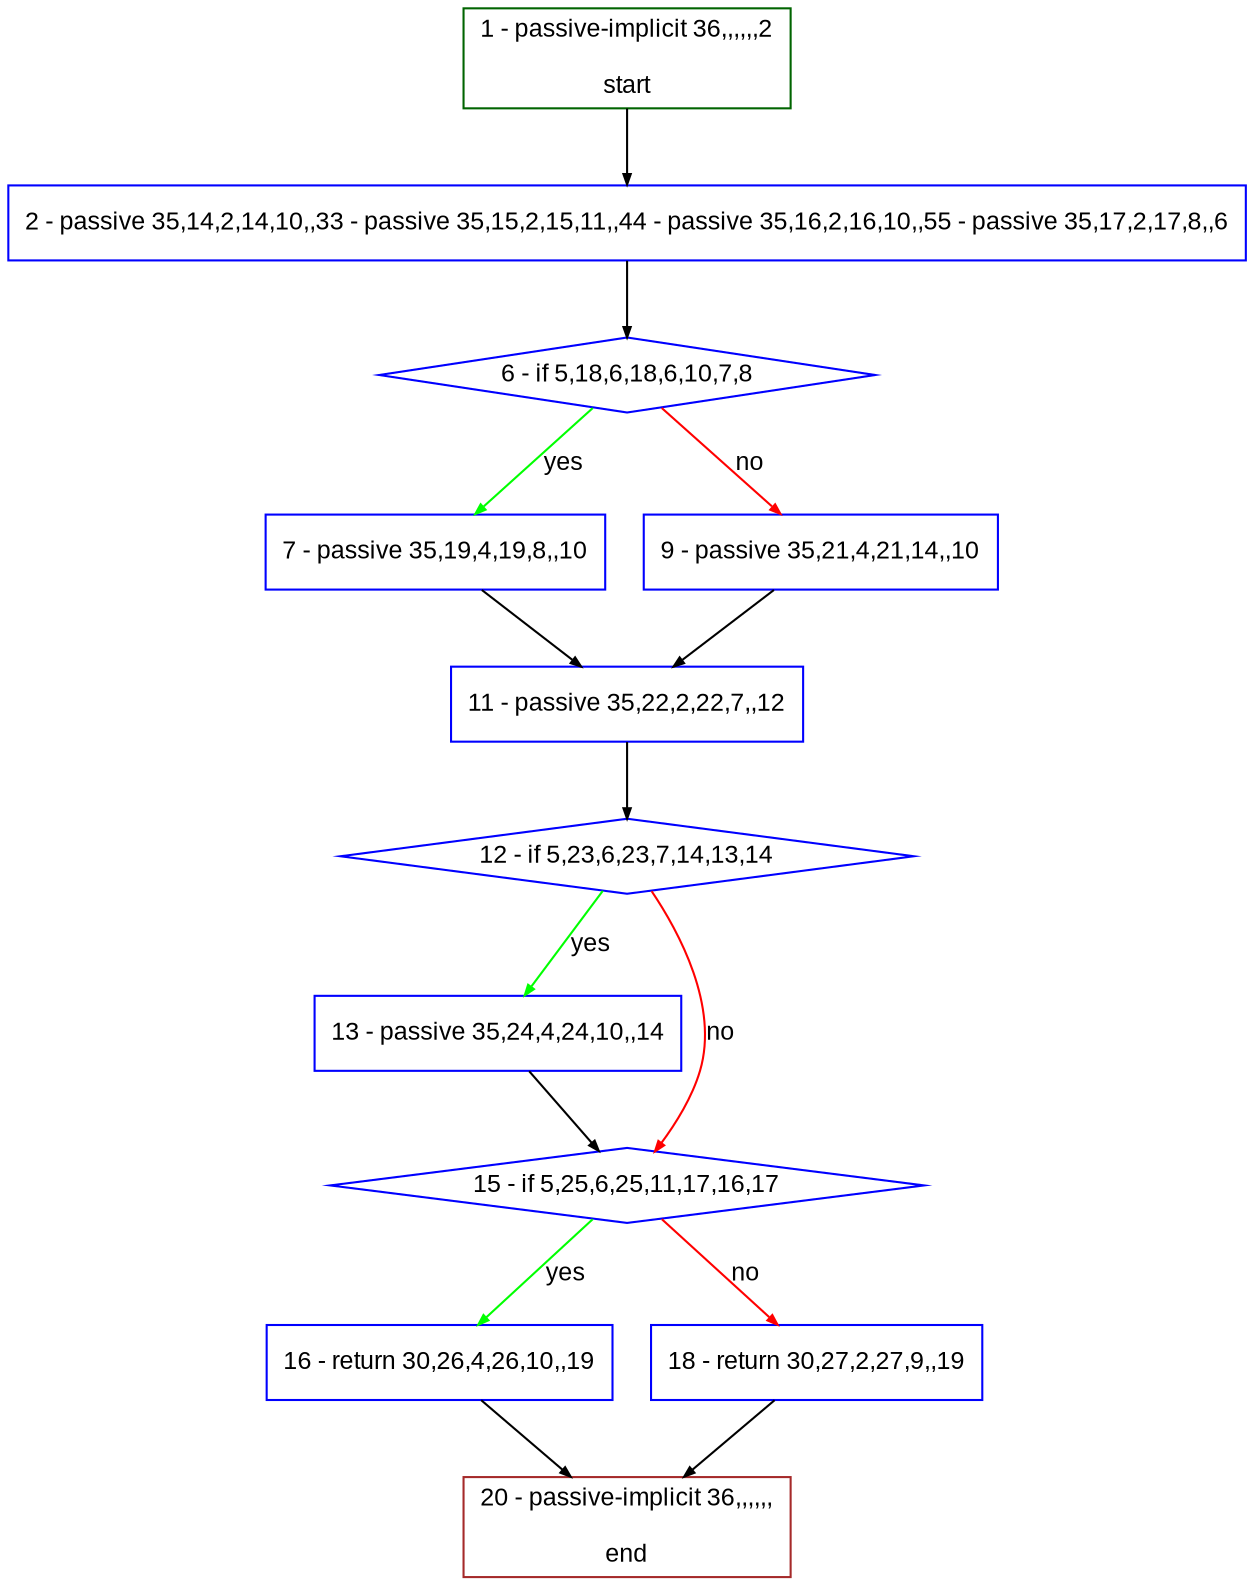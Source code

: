 digraph "" {
  graph [bgcolor="white", fillcolor="#FFFFCC", pack="true", packmode="clust", fontname="Arial", label="", fontsize="12", compound="true", style="rounded,filled"];
  node [node_initialized="no", fillcolor="white", fontname="Arial", label="", color="grey", fontsize="12", fixedsize="false", compound="true", shape="rectangle", style="filled"];
  edge [arrowtail="none", lhead="", fontcolor="black", fontname="Arial", label="", color="black", fontsize="12", arrowhead="normal", arrowsize="0.5", compound="true", ltail="", dir="forward"];
  __N1 [fillcolor="#ffffff", label="2 - passive 35,14,2,14,10,,33 - passive 35,15,2,15,11,,44 - passive 35,16,2,16,10,,55 - passive 35,17,2,17,8,,6", color="#0000ff", shape="box", style="filled"];
  __N2 [fillcolor="#ffffff", label="1 - passive-implicit 36,,,,,,2\n\nstart", color="#006400", shape="box", style="filled"];
  __N3 [fillcolor="#ffffff", label="6 - if 5,18,6,18,6,10,7,8", color="#0000ff", shape="diamond", style="filled"];
  __N4 [fillcolor="#ffffff", label="7 - passive 35,19,4,19,8,,10", color="#0000ff", shape="box", style="filled"];
  __N5 [fillcolor="#ffffff", label="9 - passive 35,21,4,21,14,,10", color="#0000ff", shape="box", style="filled"];
  __N6 [fillcolor="#ffffff", label="11 - passive 35,22,2,22,7,,12", color="#0000ff", shape="box", style="filled"];
  __N7 [fillcolor="#ffffff", label="12 - if 5,23,6,23,7,14,13,14", color="#0000ff", shape="diamond", style="filled"];
  __N8 [fillcolor="#ffffff", label="13 - passive 35,24,4,24,10,,14", color="#0000ff", shape="box", style="filled"];
  __N9 [fillcolor="#ffffff", label="15 - if 5,25,6,25,11,17,16,17", color="#0000ff", shape="diamond", style="filled"];
  __N10 [fillcolor="#ffffff", label="16 - return 30,26,4,26,10,,19", color="#0000ff", shape="box", style="filled"];
  __N11 [fillcolor="#ffffff", label="18 - return 30,27,2,27,9,,19", color="#0000ff", shape="box", style="filled"];
  __N12 [fillcolor="#ffffff", label="20 - passive-implicit 36,,,,,,\n\nend", color="#a52a2a", shape="box", style="filled"];
  __N2 -> __N1 [arrowtail="none", color="#000000", label="", arrowhead="normal", dir="forward"];
  __N1 -> __N3 [arrowtail="none", color="#000000", label="", arrowhead="normal", dir="forward"];
  __N3 -> __N4 [arrowtail="none", color="#00ff00", label="yes", arrowhead="normal", dir="forward"];
  __N3 -> __N5 [arrowtail="none", color="#ff0000", label="no", arrowhead="normal", dir="forward"];
  __N4 -> __N6 [arrowtail="none", color="#000000", label="", arrowhead="normal", dir="forward"];
  __N5 -> __N6 [arrowtail="none", color="#000000", label="", arrowhead="normal", dir="forward"];
  __N6 -> __N7 [arrowtail="none", color="#000000", label="", arrowhead="normal", dir="forward"];
  __N7 -> __N8 [arrowtail="none", color="#00ff00", label="yes", arrowhead="normal", dir="forward"];
  __N7 -> __N9 [arrowtail="none", color="#ff0000", label="no", arrowhead="normal", dir="forward"];
  __N8 -> __N9 [arrowtail="none", color="#000000", label="", arrowhead="normal", dir="forward"];
  __N9 -> __N10 [arrowtail="none", color="#00ff00", label="yes", arrowhead="normal", dir="forward"];
  __N9 -> __N11 [arrowtail="none", color="#ff0000", label="no", arrowhead="normal", dir="forward"];
  __N10 -> __N12 [arrowtail="none", color="#000000", label="", arrowhead="normal", dir="forward"];
  __N11 -> __N12 [arrowtail="none", color="#000000", label="", arrowhead="normal", dir="forward"];
}
